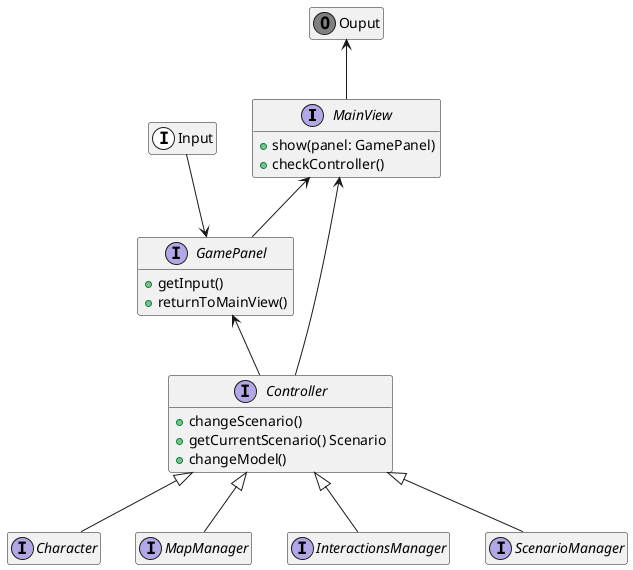 @startuml
'https://plantuml.com/class-diagram

hide empty members



    interface MainView {
        +show(panel: GamePanel)
        +checkController()
    }


    interface GamePanel{
        +getInput()
        +returnToMainView()
    }



    interface Controller{
        +changeScenario()
        +getCurrentScenario() Scenario
        +changeModel()
    }

class Input << (I, white) >>
Input --> GamePanel
Ouput <-- MainView
class Ouput << (O, grey) >>

    MainView <-- GamePanel
    MainView <--- Controller
    GamePanel <-- Controller


    interface Character
    interface MapManager
    interface InteractionsManager
    interface ScenarioManager

    Controller <|-- Character
    Controller <|-- MapManager
    Controller <|-- InteractionsManager
    Controller <|-- ScenarioManager

@enduml